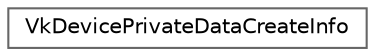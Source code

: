 digraph "类继承关系图"
{
 // LATEX_PDF_SIZE
  bgcolor="transparent";
  edge [fontname=Helvetica,fontsize=10,labelfontname=Helvetica,labelfontsize=10];
  node [fontname=Helvetica,fontsize=10,shape=box,height=0.2,width=0.4];
  rankdir="LR";
  Node0 [id="Node000000",label="VkDevicePrivateDataCreateInfo",height=0.2,width=0.4,color="grey40", fillcolor="white", style="filled",URL="$struct_vk_device_private_data_create_info.html",tooltip=" "];
}
